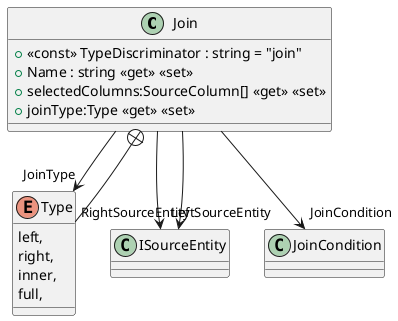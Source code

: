 @startuml
class Join {
    + <<const>> TypeDiscriminator : string = "join"
    + Name : string <<get>> <<set>>
    + selectedColumns:SourceColumn[] <<get>> <<set>>
    + joinType:Type <<get>> <<set>>
}
enum Type {
    left,
    right,
    inner,
    full,
}
Join --> "LeftSourceEntity" ISourceEntity
Join --> "RightSourceEntity" ISourceEntity
Join --> "JoinType" Type
Join --> "JoinCondition" JoinCondition
Join +-- Type
@enduml
